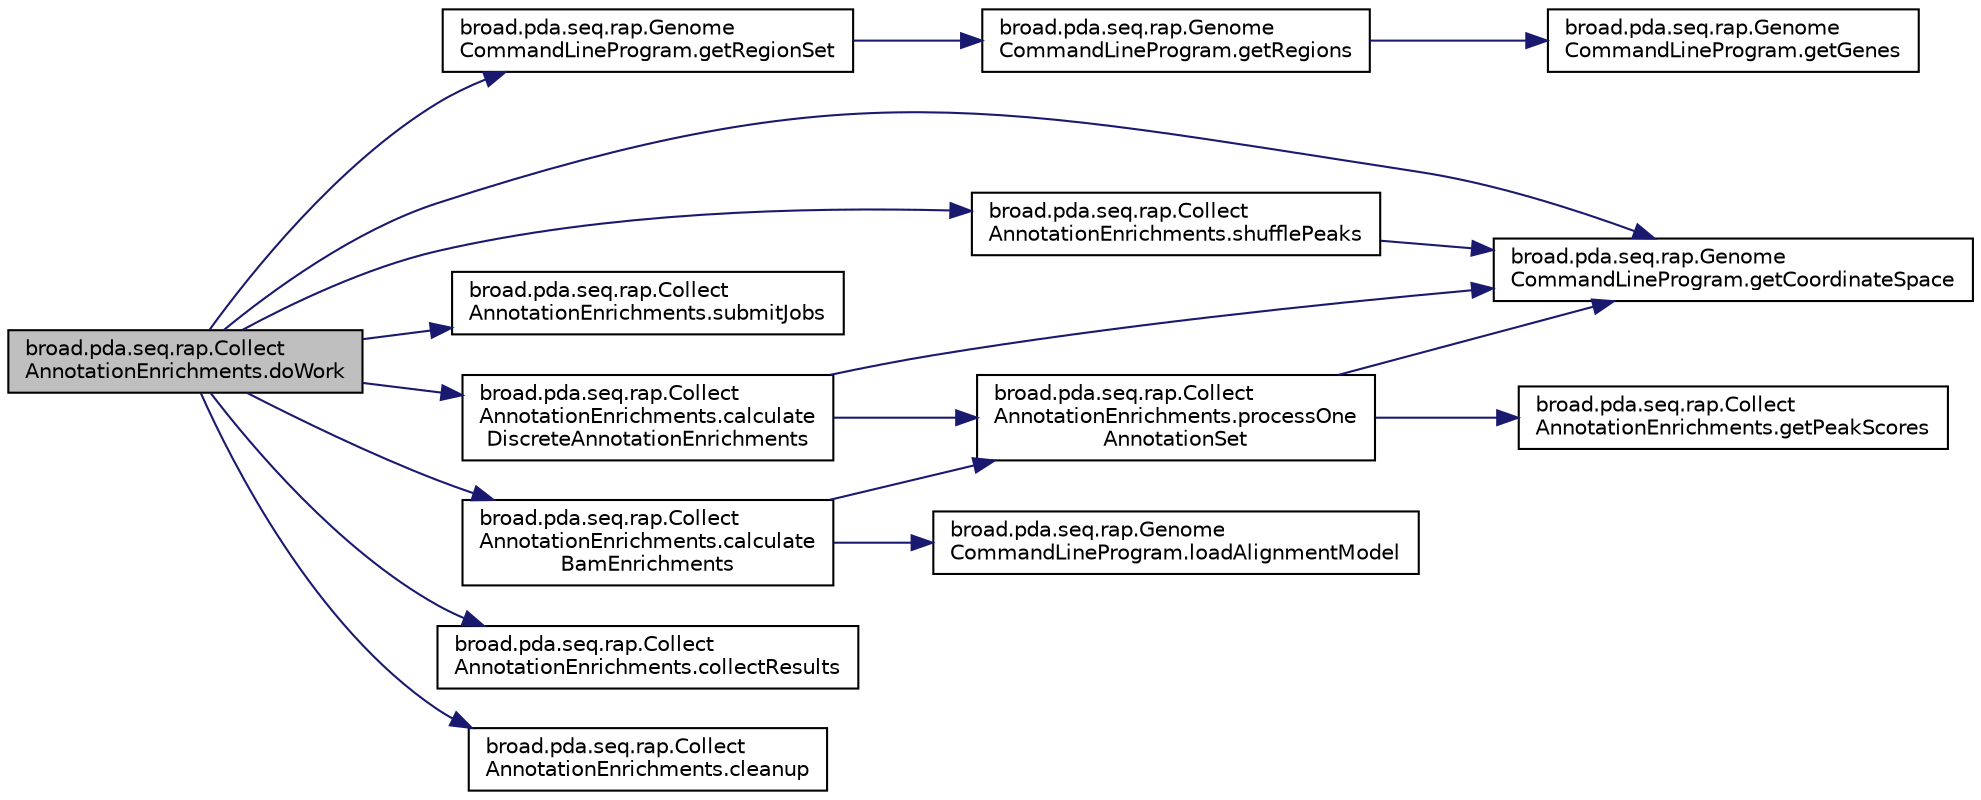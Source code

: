 digraph "broad.pda.seq.rap.CollectAnnotationEnrichments.doWork"
{
  edge [fontname="Helvetica",fontsize="10",labelfontname="Helvetica",labelfontsize="10"];
  node [fontname="Helvetica",fontsize="10",shape=record];
  rankdir="LR";
  Node1 [label="broad.pda.seq.rap.Collect\lAnnotationEnrichments.doWork",height=0.2,width=0.4,color="black", fillcolor="grey75", style="filled" fontcolor="black"];
  Node1 -> Node2 [color="midnightblue",fontsize="10",style="solid"];
  Node2 [label="broad.pda.seq.rap.Genome\lCommandLineProgram.getRegionSet",height=0.2,width=0.4,color="black", fillcolor="white", style="filled",URL="$classbroad_1_1pda_1_1seq_1_1rap_1_1_genome_command_line_program.html#a5114bc9a602f32c1c0e918e90b1f6f00"];
  Node2 -> Node3 [color="midnightblue",fontsize="10",style="solid"];
  Node3 [label="broad.pda.seq.rap.Genome\lCommandLineProgram.getRegions",height=0.2,width=0.4,color="black", fillcolor="white", style="filled",URL="$classbroad_1_1pda_1_1seq_1_1rap_1_1_genome_command_line_program.html#af3dfa4b958b37f13cfccbe10e0ff7310"];
  Node3 -> Node4 [color="midnightblue",fontsize="10",style="solid"];
  Node4 [label="broad.pda.seq.rap.Genome\lCommandLineProgram.getGenes",height=0.2,width=0.4,color="black", fillcolor="white", style="filled",URL="$classbroad_1_1pda_1_1seq_1_1rap_1_1_genome_command_line_program.html#ab1d7c1f083bc030ded1d014283d73201"];
  Node1 -> Node5 [color="midnightblue",fontsize="10",style="solid"];
  Node5 [label="broad.pda.seq.rap.Genome\lCommandLineProgram.getCoordinateSpace",height=0.2,width=0.4,color="black", fillcolor="white", style="filled",URL="$classbroad_1_1pda_1_1seq_1_1rap_1_1_genome_command_line_program.html#a59439a63626d967a2b7f781b83479a8e"];
  Node1 -> Node6 [color="midnightblue",fontsize="10",style="solid"];
  Node6 [label="broad.pda.seq.rap.Collect\lAnnotationEnrichments.shufflePeaks",height=0.2,width=0.4,color="black", fillcolor="white", style="filled",URL="$classbroad_1_1pda_1_1seq_1_1rap_1_1_collect_annotation_enrichments.html#aba7f1f25cb7a629a27fde2c4d3c8105c"];
  Node6 -> Node5 [color="midnightblue",fontsize="10",style="solid"];
  Node1 -> Node7 [color="midnightblue",fontsize="10",style="solid"];
  Node7 [label="broad.pda.seq.rap.Collect\lAnnotationEnrichments.submitJobs",height=0.2,width=0.4,color="black", fillcolor="white", style="filled",URL="$classbroad_1_1pda_1_1seq_1_1rap_1_1_collect_annotation_enrichments.html#ab1badfd95c8ead4c614a17731e449110"];
  Node1 -> Node8 [color="midnightblue",fontsize="10",style="solid"];
  Node8 [label="broad.pda.seq.rap.Collect\lAnnotationEnrichments.calculate\lDiscreteAnnotationEnrichments",height=0.2,width=0.4,color="black", fillcolor="white", style="filled",URL="$classbroad_1_1pda_1_1seq_1_1rap_1_1_collect_annotation_enrichments.html#a21202bc9f043306a502cbe9c22299225"];
  Node8 -> Node5 [color="midnightblue",fontsize="10",style="solid"];
  Node8 -> Node9 [color="midnightblue",fontsize="10",style="solid"];
  Node9 [label="broad.pda.seq.rap.Collect\lAnnotationEnrichments.processOne\lAnnotationSet",height=0.2,width=0.4,color="black", fillcolor="white", style="filled",URL="$classbroad_1_1pda_1_1seq_1_1rap_1_1_collect_annotation_enrichments.html#a63fdd32080696170a9aff6c1763e8f97"];
  Node9 -> Node5 [color="midnightblue",fontsize="10",style="solid"];
  Node9 -> Node10 [color="midnightblue",fontsize="10",style="solid"];
  Node10 [label="broad.pda.seq.rap.Collect\lAnnotationEnrichments.getPeakScores",height=0.2,width=0.4,color="black", fillcolor="white", style="filled",URL="$classbroad_1_1pda_1_1seq_1_1rap_1_1_collect_annotation_enrichments.html#a608e157802fd681c674d43c4ae81fa3b"];
  Node1 -> Node11 [color="midnightblue",fontsize="10",style="solid"];
  Node11 [label="broad.pda.seq.rap.Collect\lAnnotationEnrichments.calculate\lBamEnrichments",height=0.2,width=0.4,color="black", fillcolor="white", style="filled",URL="$classbroad_1_1pda_1_1seq_1_1rap_1_1_collect_annotation_enrichments.html#a526e950c4fd241ba6a4850d88a5931aa"];
  Node11 -> Node12 [color="midnightblue",fontsize="10",style="solid"];
  Node12 [label="broad.pda.seq.rap.Genome\lCommandLineProgram.loadAlignmentModel",height=0.2,width=0.4,color="black", fillcolor="white", style="filled",URL="$classbroad_1_1pda_1_1seq_1_1rap_1_1_genome_command_line_program.html#ae60acc8e544e4f0edd1f4e8b46161c75"];
  Node11 -> Node9 [color="midnightblue",fontsize="10",style="solid"];
  Node1 -> Node13 [color="midnightblue",fontsize="10",style="solid"];
  Node13 [label="broad.pda.seq.rap.Collect\lAnnotationEnrichments.collectResults",height=0.2,width=0.4,color="black", fillcolor="white", style="filled",URL="$classbroad_1_1pda_1_1seq_1_1rap_1_1_collect_annotation_enrichments.html#a06a833e59342a9dcf6df6ef6d283a794"];
  Node1 -> Node14 [color="midnightblue",fontsize="10",style="solid"];
  Node14 [label="broad.pda.seq.rap.Collect\lAnnotationEnrichments.cleanup",height=0.2,width=0.4,color="black", fillcolor="white", style="filled",URL="$classbroad_1_1pda_1_1seq_1_1rap_1_1_collect_annotation_enrichments.html#a36bfbc9033accd19863195a27a170eaa"];
}
